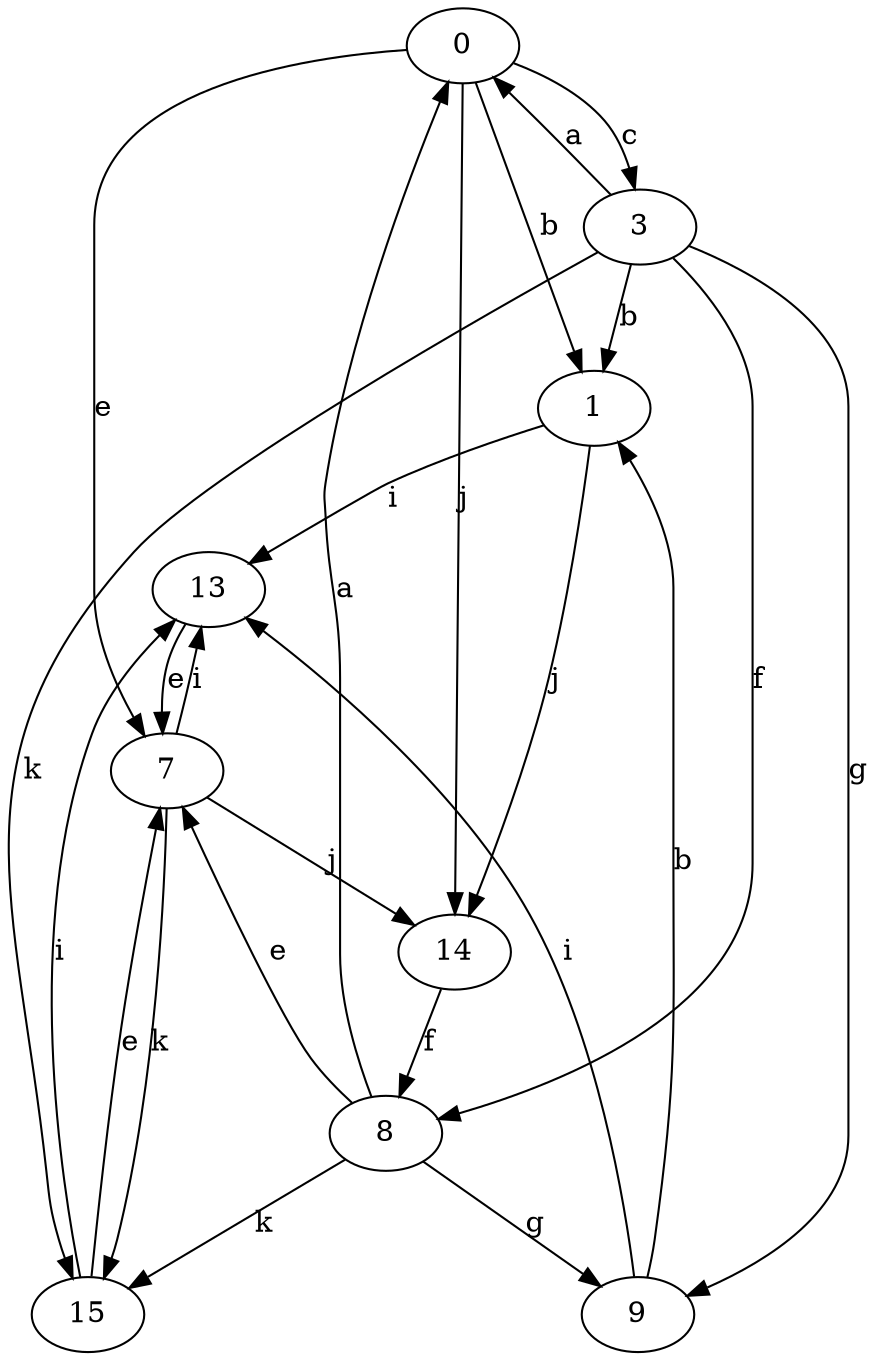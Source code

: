 strict digraph  {
0;
1;
3;
7;
8;
9;
13;
14;
15;
0 -> 1  [label=b];
0 -> 3  [label=c];
0 -> 7  [label=e];
0 -> 14  [label=j];
1 -> 13  [label=i];
1 -> 14  [label=j];
3 -> 0  [label=a];
3 -> 1  [label=b];
3 -> 8  [label=f];
3 -> 9  [label=g];
3 -> 15  [label=k];
7 -> 13  [label=i];
7 -> 14  [label=j];
7 -> 15  [label=k];
8 -> 0  [label=a];
8 -> 7  [label=e];
8 -> 9  [label=g];
8 -> 15  [label=k];
9 -> 1  [label=b];
9 -> 13  [label=i];
13 -> 7  [label=e];
14 -> 8  [label=f];
15 -> 7  [label=e];
15 -> 13  [label=i];
}
